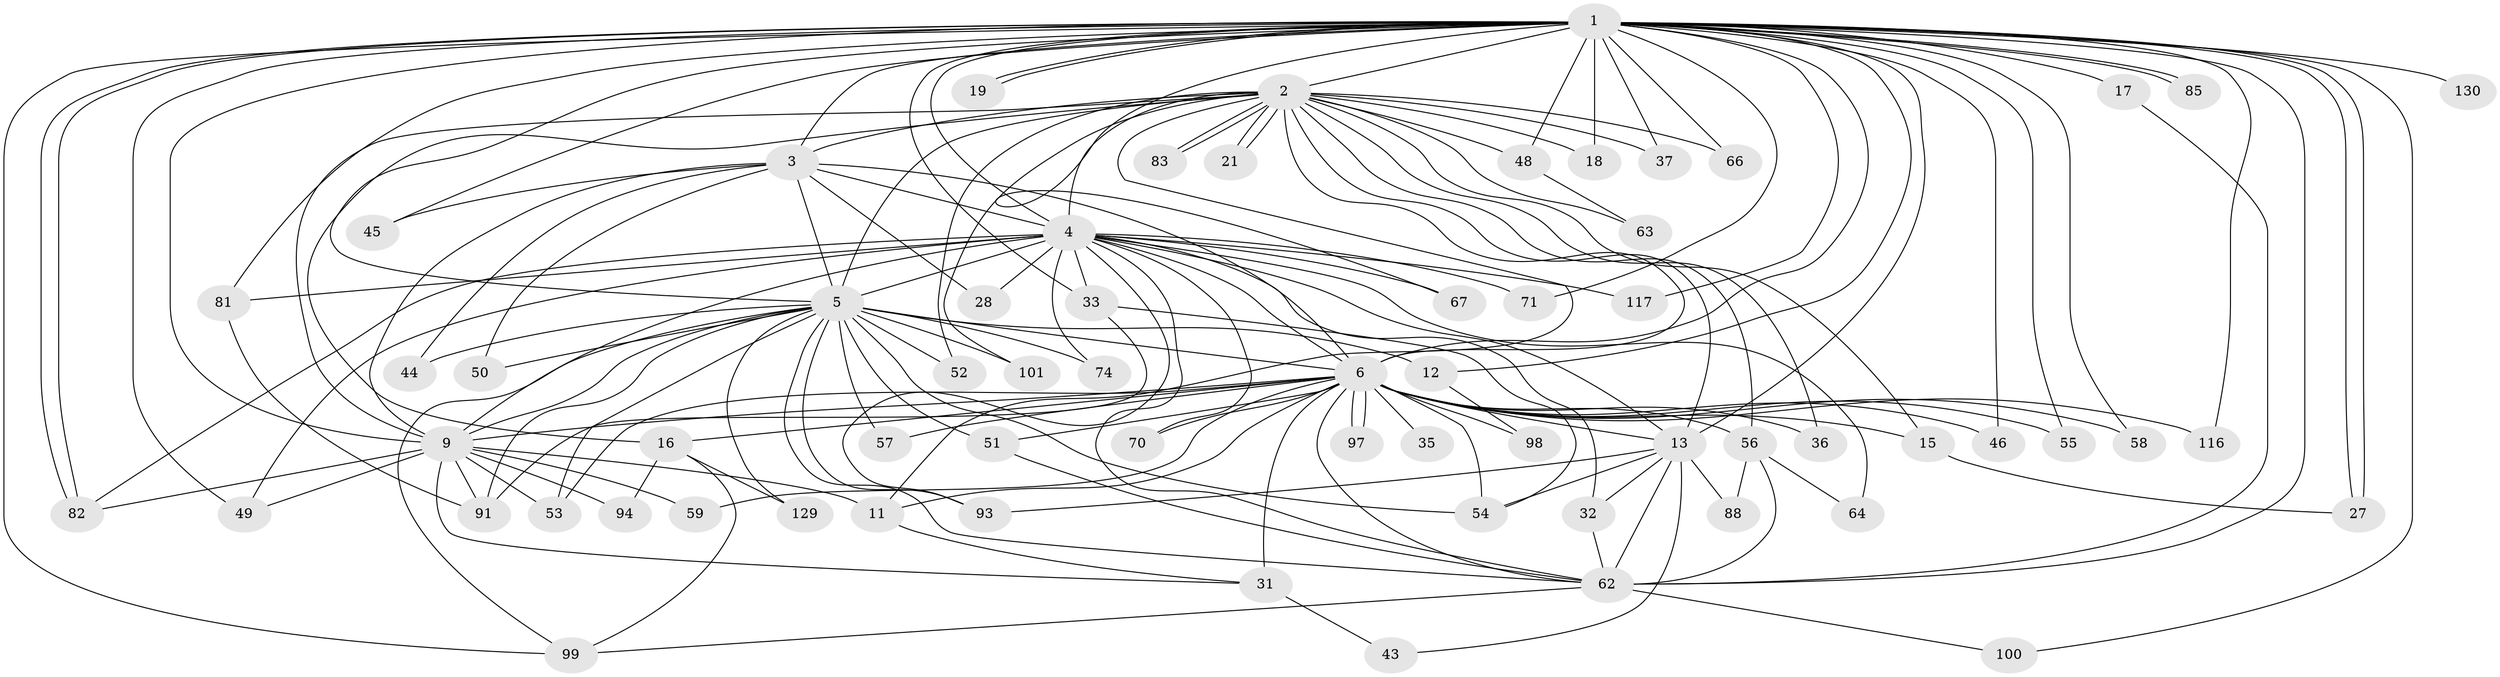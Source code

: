 // original degree distribution, {39: 0.007633587786259542, 29: 0.007633587786259542, 13: 0.007633587786259542, 14: 0.007633587786259542, 28: 0.007633587786259542, 24: 0.007633587786259542, 27: 0.007633587786259542, 23: 0.007633587786259542, 21: 0.015267175572519083, 4: 0.06870229007633588, 3: 0.21374045801526717, 5: 0.06870229007633588, 6: 0.015267175572519083, 2: 0.5419847328244275, 9: 0.007633587786259542, 7: 0.007633587786259542}
// Generated by graph-tools (version 1.1) at 2025/17/03/04/25 18:17:16]
// undirected, 65 vertices, 157 edges
graph export_dot {
graph [start="1"]
  node [color=gray90,style=filled];
  1 [super="+8"];
  2;
  3;
  4 [super="+7+38"];
  5 [super="+26"];
  6 [super="+121+110+126+112+23+10+90+14+25+80"];
  9 [super="+111+86+41+77+40"];
  11;
  12;
  13 [super="+29"];
  15;
  16;
  17;
  18;
  19;
  21;
  27 [super="+122"];
  28;
  31 [super="+96"];
  32;
  33;
  35;
  36;
  37;
  43;
  44;
  45;
  46;
  48;
  49 [super="+76"];
  50;
  51 [super="+75"];
  52;
  53 [super="+61"];
  54 [super="+84"];
  55;
  56;
  57;
  58;
  59;
  62 [super="+68"];
  63;
  64;
  66;
  67;
  70;
  71;
  74;
  81;
  82 [super="+120"];
  83;
  85;
  88;
  91 [super="+108"];
  93 [super="+109"];
  94;
  97;
  98;
  99 [super="+119+104"];
  100;
  101;
  116;
  117;
  129;
  130;
  1 -- 2 [weight=2];
  1 -- 3 [weight=2];
  1 -- 4 [weight=8];
  1 -- 5 [weight=2];
  1 -- 6 [weight=7];
  1 -- 9 [weight=4];
  1 -- 12;
  1 -- 13 [weight=3];
  1 -- 17 [weight=2];
  1 -- 19;
  1 -- 19;
  1 -- 27;
  1 -- 27;
  1 -- 33;
  1 -- 45;
  1 -- 46;
  1 -- 49;
  1 -- 66;
  1 -- 71;
  1 -- 81;
  1 -- 82;
  1 -- 82;
  1 -- 85;
  1 -- 85;
  1 -- 99;
  1 -- 100;
  1 -- 116;
  1 -- 117;
  1 -- 130;
  1 -- 67;
  1 -- 18;
  1 -- 37;
  1 -- 48;
  1 -- 55;
  1 -- 58;
  1 -- 62 [weight=2];
  2 -- 3;
  2 -- 4 [weight=2];
  2 -- 5 [weight=2];
  2 -- 6 [weight=3];
  2 -- 9;
  2 -- 11;
  2 -- 13 [weight=2];
  2 -- 15;
  2 -- 16;
  2 -- 18;
  2 -- 21;
  2 -- 21;
  2 -- 36;
  2 -- 37;
  2 -- 48;
  2 -- 52;
  2 -- 56;
  2 -- 63;
  2 -- 66;
  2 -- 83;
  2 -- 83;
  2 -- 101;
  3 -- 4 [weight=2];
  3 -- 5;
  3 -- 6 [weight=2];
  3 -- 9;
  3 -- 28;
  3 -- 44;
  3 -- 45;
  3 -- 50;
  4 -- 5 [weight=2];
  4 -- 6 [weight=9];
  4 -- 9 [weight=3];
  4 -- 32;
  4 -- 117;
  4 -- 67;
  4 -- 70;
  4 -- 71;
  4 -- 74;
  4 -- 81;
  4 -- 28;
  4 -- 93;
  4 -- 33;
  4 -- 49;
  4 -- 13 [weight=2];
  4 -- 64;
  4 -- 82;
  4 -- 62;
  5 -- 6 [weight=4];
  5 -- 9 [weight=3];
  5 -- 12;
  5 -- 44;
  5 -- 50;
  5 -- 54;
  5 -- 57;
  5 -- 62;
  5 -- 74;
  5 -- 99;
  5 -- 101;
  5 -- 129;
  5 -- 53;
  5 -- 93;
  5 -- 51 [weight=2];
  5 -- 52;
  5 -- 91;
  6 -- 9 [weight=5];
  6 -- 31 [weight=2];
  6 -- 46;
  6 -- 56;
  6 -- 97;
  6 -- 97;
  6 -- 54 [weight=2];
  6 -- 57;
  6 -- 70;
  6 -- 11;
  6 -- 16;
  6 -- 98 [weight=2];
  6 -- 35 [weight=2];
  6 -- 116;
  6 -- 53;
  6 -- 55;
  6 -- 59;
  6 -- 13 [weight=2];
  6 -- 51 [weight=2];
  6 -- 36;
  6 -- 58;
  6 -- 15;
  6 -- 62;
  9 -- 94;
  9 -- 11;
  9 -- 91;
  9 -- 49;
  9 -- 82;
  9 -- 59;
  9 -- 53;
  9 -- 31;
  11 -- 31;
  12 -- 98;
  13 -- 32;
  13 -- 93;
  13 -- 43;
  13 -- 54;
  13 -- 88;
  13 -- 62;
  15 -- 27;
  16 -- 94;
  16 -- 129;
  16 -- 99;
  17 -- 62;
  31 -- 43;
  32 -- 62;
  33 -- 54;
  33 -- 91;
  48 -- 63;
  51 -- 62;
  56 -- 64;
  56 -- 88;
  56 -- 62;
  62 -- 99;
  62 -- 100;
  81 -- 91;
}
